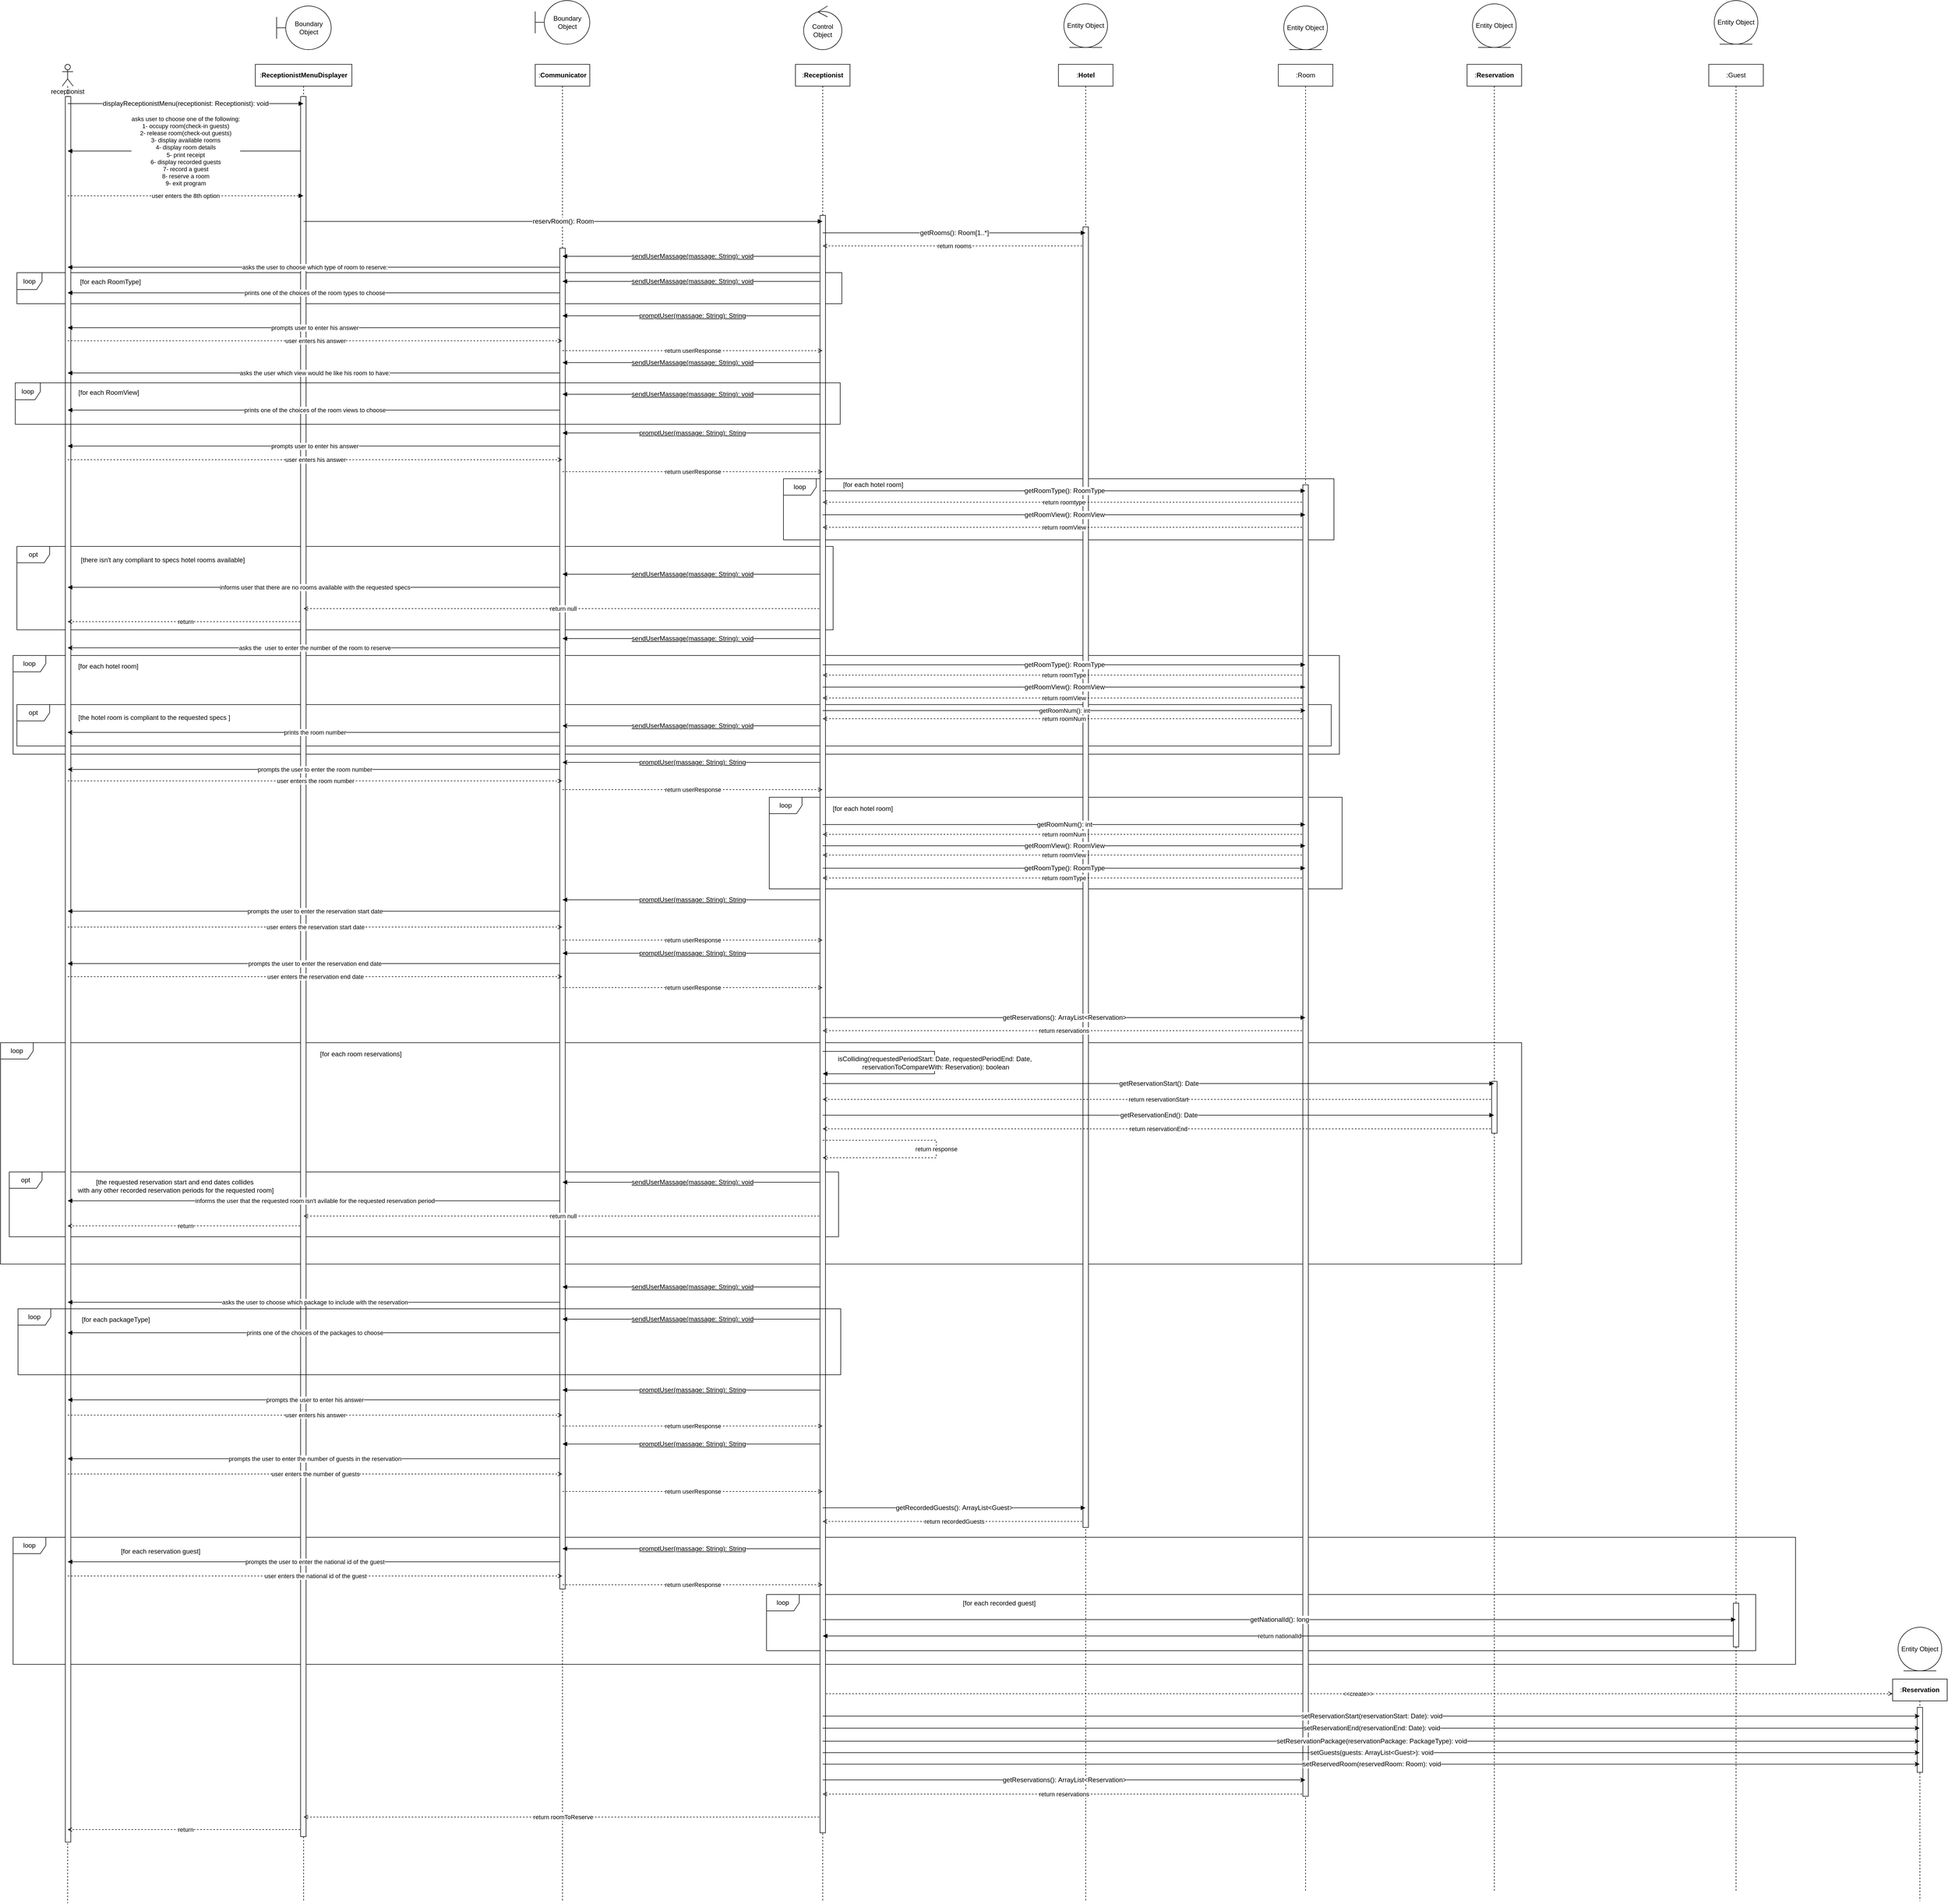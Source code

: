 <mxfile version="20.2.3" type="device"><diagram id="1sV_1Lv6CElWUD9-eDpM" name="Page-1"><mxGraphModel dx="1314" dy="582" grid="0" gridSize="10" guides="1" tooltips="1" connect="1" arrows="1" fold="1" page="0" pageScale="1" pageWidth="827" pageHeight="1169" math="0" shadow="0"><root><mxCell id="0"/><mxCell id="1" parent="0"/><mxCell id="K9l2EN2mcy66icwKBxPz-96" value="" style="group" parent="1" vertex="1" connectable="0"><mxGeometry x="1284" y="3101" width="1813" height="103" as="geometry"/></mxCell><mxCell id="K9l2EN2mcy66icwKBxPz-94" value="loop" style="shape=umlFrame;whiteSpace=wrap;html=1;" parent="K9l2EN2mcy66icwKBxPz-96" vertex="1"><mxGeometry width="1813" height="103" as="geometry"/></mxCell><mxCell id="K9l2EN2mcy66icwKBxPz-95" value="[for each recorded guest]" style="text;html=1;align=center;verticalAlign=middle;resizable=0;points=[];autosize=1;strokeColor=none;fillColor=none;" parent="K9l2EN2mcy66icwKBxPz-96" vertex="1"><mxGeometry x="350.513" y="2.575" width="151" height="26" as="geometry"/></mxCell><mxCell id="NsxJNmexit5AxajVfTYL-42" value="" style="group" parent="1" vertex="1" connectable="0"><mxGeometry x="1315" y="1055" width="1009" height="112" as="geometry"/></mxCell><mxCell id="NsxJNmexit5AxajVfTYL-40" value="loop" style="shape=umlFrame;whiteSpace=wrap;html=1;" parent="NsxJNmexit5AxajVfTYL-42" vertex="1"><mxGeometry width="1009" height="112" as="geometry"/></mxCell><mxCell id="NsxJNmexit5AxajVfTYL-41" value="[for each hotel room]" style="text;html=1;align=center;verticalAlign=middle;resizable=0;points=[];autosize=1;strokeColor=none;fillColor=none;" parent="NsxJNmexit5AxajVfTYL-42" vertex="1"><mxGeometry x="100.0" y="-1.672" width="128" height="26" as="geometry"/></mxCell><mxCell id="K9l2EN2mcy66icwKBxPz-35" value="" style="group" parent="1" vertex="1" connectable="0"><mxGeometry x="1289" y="1639" width="1050" height="168" as="geometry"/></mxCell><mxCell id="K9l2EN2mcy66icwKBxPz-33" value="loop" style="shape=umlFrame;whiteSpace=wrap;html=1;" parent="K9l2EN2mcy66icwKBxPz-35" vertex="1"><mxGeometry width="1050" height="168" as="geometry"/></mxCell><mxCell id="K9l2EN2mcy66icwKBxPz-34" value="[for each hotel room]" style="text;html=1;align=center;verticalAlign=middle;resizable=0;points=[];autosize=1;strokeColor=none;fillColor=none;" parent="K9l2EN2mcy66icwKBxPz-35" vertex="1"><mxGeometry x="107" y="8" width="128" height="26" as="geometry"/></mxCell><mxCell id="K9l2EN2mcy66icwKBxPz-93" value="" style="group" parent="1" vertex="1" connectable="0"><mxGeometry x="-97" y="2996" width="3267" height="233" as="geometry"/></mxCell><mxCell id="K9l2EN2mcy66icwKBxPz-90" value="loop" style="shape=umlFrame;whiteSpace=wrap;html=1;" parent="K9l2EN2mcy66icwKBxPz-93" vertex="1"><mxGeometry width="3267.0" height="233.0" as="geometry"/></mxCell><mxCell id="K9l2EN2mcy66icwKBxPz-91" value="[for each reservation guest]" style="text;html=1;align=center;verticalAlign=middle;resizable=0;points=[];autosize=1;strokeColor=none;fillColor=none;" parent="K9l2EN2mcy66icwKBxPz-93" vertex="1"><mxGeometry x="188.0" y="13.349" width="163" height="26" as="geometry"/></mxCell><mxCell id="K9l2EN2mcy66icwKBxPz-64" value="" style="group" parent="1" vertex="1" connectable="0"><mxGeometry x="-120" y="2089" width="2788" height="406" as="geometry"/></mxCell><mxCell id="K9l2EN2mcy66icwKBxPz-62" value="loop" style="shape=umlFrame;whiteSpace=wrap;html=1;" parent="K9l2EN2mcy66icwKBxPz-64" vertex="1"><mxGeometry width="2788" height="406" as="geometry"/></mxCell><mxCell id="K9l2EN2mcy66icwKBxPz-63" value="[for each room reservations]" style="text;html=1;align=center;verticalAlign=middle;resizable=0;points=[];autosize=1;strokeColor=none;fillColor=none;" parent="K9l2EN2mcy66icwKBxPz-64" vertex="1"><mxGeometry x="576.187" y="8.12" width="167" height="26" as="geometry"/></mxCell><mxCell id="K9l2EN2mcy66icwKBxPz-5" value="" style="group" parent="1" vertex="1" connectable="0"><mxGeometry x="-90" y="1179" width="1496" height="153" as="geometry"/></mxCell><mxCell id="NsxJNmexit5AxajVfTYL-46" value="opt" style="shape=umlFrame;whiteSpace=wrap;html=1;" parent="K9l2EN2mcy66icwKBxPz-5" vertex="1"><mxGeometry width="1496" height="153.0" as="geometry"/></mxCell><mxCell id="NsxJNmexit5AxajVfTYL-47" value="[there isn't any compliant to specs hotel rooms available]" style="text;html=1;align=center;verticalAlign=middle;resizable=0;points=[];autosize=1;strokeColor=none;fillColor=none;" parent="K9l2EN2mcy66icwKBxPz-5" vertex="1"><mxGeometry x="108.001" y="11.684" width="318" height="26" as="geometry"/></mxCell><mxCell id="K9l2EN2mcy66icwKBxPz-55" value="" style="group" parent="1" vertex="1" connectable="0"><mxGeometry x="-104" y="2326" width="1520" height="119" as="geometry"/></mxCell><mxCell id="K9l2EN2mcy66icwKBxPz-53" value="opt" style="shape=umlFrame;whiteSpace=wrap;html=1;" parent="K9l2EN2mcy66icwKBxPz-55" vertex="1"><mxGeometry width="1520" height="119.0" as="geometry"/></mxCell><mxCell id="K9l2EN2mcy66icwKBxPz-54" value="[the requested reservation start and end dates collides&lt;br&gt;&amp;nbsp;with any other recorded reservation periods for the requested room]" style="text;html=1;align=center;verticalAlign=middle;resizable=0;points=[];autosize=1;strokeColor=none;fillColor=none;" parent="K9l2EN2mcy66icwKBxPz-55" vertex="1"><mxGeometry x="112.771" y="5.77" width="380" height="41" as="geometry"/></mxCell><mxCell id="K9l2EN2mcy66icwKBxPz-2" value="loop" style="shape=umlFrame;whiteSpace=wrap;html=1;" parent="1" vertex="1"><mxGeometry x="-97" y="1379" width="2431" height="181" as="geometry"/></mxCell><mxCell id="K9l2EN2mcy66icwKBxPz-7" value="opt" style="shape=umlFrame;whiteSpace=wrap;html=1;" parent="1" vertex="1"><mxGeometry x="-90" y="1469" width="2409" height="76" as="geometry"/></mxCell><mxCell id="NsxJNmexit5AxajVfTYL-19" value="" style="group" parent="1" vertex="1" connectable="0"><mxGeometry x="-90" y="677" width="1512" height="57" as="geometry"/></mxCell><mxCell id="NsxJNmexit5AxajVfTYL-15" value="loop" style="shape=umlFrame;whiteSpace=wrap;html=1;width=46;height=31;" parent="NsxJNmexit5AxajVfTYL-19" vertex="1"><mxGeometry width="1512" height="57" as="geometry"/></mxCell><mxCell id="NsxJNmexit5AxajVfTYL-16" value="[for each RoomType]" style="text;html=1;align=center;verticalAlign=middle;resizable=0;points=[];autosize=1;strokeColor=none;fillColor=none;" parent="NsxJNmexit5AxajVfTYL-19" vertex="1"><mxGeometry x="106" y="3.677" width="129" height="26" as="geometry"/></mxCell><mxCell id="NsxJNmexit5AxajVfTYL-1" value="receptionist" style="shape=umlLifeline;participant=umlActor;perimeter=lifelinePerimeter;whiteSpace=wrap;html=1;container=1;collapsible=0;recursiveResize=0;verticalAlign=top;spacingTop=36;outlineConnect=0;" parent="1" vertex="1"><mxGeometry x="-7" y="295" width="20" height="3372" as="geometry"/></mxCell><mxCell id="dJ66xQfG3JRE2qfQ7u0N-11" value="" style="html=1;points=[];perimeter=orthogonalPerimeter;" parent="NsxJNmexit5AxajVfTYL-1" vertex="1"><mxGeometry x="5.77" y="59" width="10" height="3201" as="geometry"/></mxCell><mxCell id="NsxJNmexit5AxajVfTYL-8" value="asks user to&amp;nbsp;choose one of the following:&lt;br&gt;1- occupy room(check-in guests)&lt;br&gt;2- release room(check-out guests)&lt;br&gt;3- display available rooms&lt;br&gt;4- display room details&lt;br&gt;5- print receipt&lt;br&gt;6- display recorded guests&lt;br&gt;7- record a guest&lt;br&gt;8- reserve a room&lt;br&gt;9- exit program" style="edgeStyle=none;rounded=0;orthogonalLoop=1;jettySize=auto;html=1;endArrow=block;endFill=1;" parent="1" source="NsxJNmexit5AxajVfTYL-2" target="NsxJNmexit5AxajVfTYL-1" edge="1"><mxGeometry relative="1" as="geometry"><Array as="points"><mxPoint x="221" y="454"/></Array></mxGeometry></mxCell><mxCell id="K9l2EN2mcy66icwKBxPz-59" value="return" style="edgeStyle=none;rounded=0;orthogonalLoop=1;jettySize=auto;html=1;endArrow=open;endFill=0;dashed=1;" parent="1" source="NsxJNmexit5AxajVfTYL-2" target="NsxJNmexit5AxajVfTYL-1" edge="1"><mxGeometry relative="1" as="geometry"><Array as="points"><mxPoint x="239" y="1317"/></Array></mxGeometry></mxCell><mxCell id="K9l2EN2mcy66icwKBxPz-61" value="return" style="edgeStyle=none;rounded=0;orthogonalLoop=1;jettySize=auto;html=1;dashed=1;endArrow=open;endFill=0;" parent="1" source="NsxJNmexit5AxajVfTYL-2" target="NsxJNmexit5AxajVfTYL-1" edge="1"><mxGeometry relative="1" as="geometry"><Array as="points"><mxPoint x="223" y="2425"/></Array></mxGeometry></mxCell><mxCell id="dJ66xQfG3JRE2qfQ7u0N-9" value="return" style="edgeStyle=none;rounded=0;orthogonalLoop=1;jettySize=auto;html=1;dashed=1;endArrow=open;endFill=0;" parent="1" source="NsxJNmexit5AxajVfTYL-2" target="NsxJNmexit5AxajVfTYL-1" edge="1"><mxGeometry relative="1" as="geometry"><Array as="points"><mxPoint x="254" y="3532"/></Array></mxGeometry></mxCell><mxCell id="NsxJNmexit5AxajVfTYL-2" value=":&lt;span style=&quot;font-weight: 700;&quot;&gt;ReceptionistMenuDisplayer&lt;/span&gt;" style="shape=umlLifeline;perimeter=lifelinePerimeter;whiteSpace=wrap;html=1;container=1;collapsible=0;recursiveResize=0;outlineConnect=0;" parent="1" vertex="1"><mxGeometry x="347" y="295" width="177" height="3370" as="geometry"/></mxCell><mxCell id="dJ66xQfG3JRE2qfQ7u0N-12" value="" style="html=1;points=[];perimeter=orthogonalPerimeter;" parent="NsxJNmexit5AxajVfTYL-2" vertex="1"><mxGeometry x="83" y="59" width="10" height="3191" as="geometry"/></mxCell><mxCell id="NsxJNmexit5AxajVfTYL-14" value="asks the user to&amp;nbsp;choose which type of room to reserve:" style="edgeStyle=none;rounded=0;orthogonalLoop=1;jettySize=auto;html=1;endArrow=block;endFill=1;" parent="1" source="NsxJNmexit5AxajVfTYL-3" target="NsxJNmexit5AxajVfTYL-1" edge="1"><mxGeometry relative="1" as="geometry"><Array as="points"><mxPoint x="459" y="667"/></Array></mxGeometry></mxCell><mxCell id="NsxJNmexit5AxajVfTYL-18" value="prints one of the choices of the room types to choose" style="edgeStyle=none;rounded=0;orthogonalLoop=1;jettySize=auto;html=1;endArrow=block;endFill=1;" parent="1" source="NsxJNmexit5AxajVfTYL-3" target="NsxJNmexit5AxajVfTYL-1" edge="1"><mxGeometry relative="1" as="geometry"><Array as="points"><mxPoint x="470" y="714"/></Array></mxGeometry></mxCell><mxCell id="NsxJNmexit5AxajVfTYL-21" value="prompts user to enter his answer" style="edgeStyle=none;rounded=0;orthogonalLoop=1;jettySize=auto;html=1;endArrow=block;endFill=1;" parent="1" source="NsxJNmexit5AxajVfTYL-3" target="NsxJNmexit5AxajVfTYL-1" edge="1"><mxGeometry relative="1" as="geometry"><Array as="points"><mxPoint x="489" y="778"/></Array></mxGeometry></mxCell><mxCell id="NsxJNmexit5AxajVfTYL-25" value="asks the user which view would he like his room to have:" style="edgeStyle=none;rounded=0;orthogonalLoop=1;jettySize=auto;html=1;endArrow=block;endFill=1;" parent="1" source="NsxJNmexit5AxajVfTYL-3" target="NsxJNmexit5AxajVfTYL-1" edge="1"><mxGeometry relative="1" as="geometry"><Array as="points"><mxPoint x="475" y="861"/></Array></mxGeometry></mxCell><mxCell id="NsxJNmexit5AxajVfTYL-27" value="prints one of the choices of the room views to choose" style="edgeStyle=none;rounded=0;orthogonalLoop=1;jettySize=auto;html=1;endArrow=block;endFill=1;" parent="1" source="NsxJNmexit5AxajVfTYL-3" target="NsxJNmexit5AxajVfTYL-1" edge="1"><mxGeometry relative="1" as="geometry"><Array as="points"><mxPoint x="502" y="929"/></Array></mxGeometry></mxCell><mxCell id="NsxJNmexit5AxajVfTYL-32" value="prompts user to enter his answer" style="edgeStyle=none;rounded=0;orthogonalLoop=1;jettySize=auto;html=1;endArrow=block;endFill=1;" parent="1" source="NsxJNmexit5AxajVfTYL-3" target="NsxJNmexit5AxajVfTYL-1" edge="1"><mxGeometry relative="1" as="geometry"><Array as="points"><mxPoint x="453" y="995"/></Array></mxGeometry></mxCell><mxCell id="NsxJNmexit5AxajVfTYL-50" value="informs user that there are no rooms available with the requested specs" style="edgeStyle=none;rounded=0;orthogonalLoop=1;jettySize=auto;html=1;endArrow=block;endFill=1;" parent="1" source="NsxJNmexit5AxajVfTYL-3" target="NsxJNmexit5AxajVfTYL-1" edge="1"><mxGeometry relative="1" as="geometry"><Array as="points"><mxPoint x="561" y="1254"/></Array></mxGeometry></mxCell><mxCell id="K9l2EN2mcy66icwKBxPz-1" value="asks the&amp;nbsp; user to enter the number of the room to reserve" style="rounded=0;orthogonalLoop=1;jettySize=auto;html=1;" parent="1" source="NsxJNmexit5AxajVfTYL-3" target="NsxJNmexit5AxajVfTYL-1" edge="1"><mxGeometry relative="1" as="geometry"><Array as="points"><mxPoint x="493" y="1365"/></Array></mxGeometry></mxCell><mxCell id="K9l2EN2mcy66icwKBxPz-10" value="prints the room number" style="edgeStyle=none;rounded=0;orthogonalLoop=1;jettySize=auto;html=1;" parent="1" source="NsxJNmexit5AxajVfTYL-3" target="NsxJNmexit5AxajVfTYL-1" edge="1"><mxGeometry relative="1" as="geometry"><Array as="points"><mxPoint x="497" y="1520"/></Array></mxGeometry></mxCell><mxCell id="K9l2EN2mcy66icwKBxPz-12" value="prompts the user to enter the room number" style="edgeStyle=none;rounded=0;orthogonalLoop=1;jettySize=auto;html=1;" parent="1" source="NsxJNmexit5AxajVfTYL-3" target="NsxJNmexit5AxajVfTYL-1" edge="1"><mxGeometry relative="1" as="geometry"><Array as="points"><mxPoint x="521" y="1588"/></Array></mxGeometry></mxCell><mxCell id="K9l2EN2mcy66icwKBxPz-37" value="prompts the user to enter the reservation start date" style="edgeStyle=none;rounded=0;orthogonalLoop=1;jettySize=auto;html=1;endArrow=block;endFill=1;" parent="1" source="NsxJNmexit5AxajVfTYL-3" target="NsxJNmexit5AxajVfTYL-1" edge="1"><mxGeometry relative="1" as="geometry"><Array as="points"><mxPoint x="548" y="1848"/></Array></mxGeometry></mxCell><mxCell id="K9l2EN2mcy66icwKBxPz-41" value="prompts the user to enter the reservation end date" style="edgeStyle=none;rounded=0;orthogonalLoop=1;jettySize=auto;html=1;endArrow=block;endFill=1;" parent="1" source="NsxJNmexit5AxajVfTYL-3" target="NsxJNmexit5AxajVfTYL-1" edge="1"><mxGeometry relative="1" as="geometry"><Array as="points"><mxPoint x="535" y="1944"/></Array></mxGeometry></mxCell><mxCell id="K9l2EN2mcy66icwKBxPz-57" value="informs the user that the requested room isn't avilable for the requested reservation period" style="edgeStyle=none;rounded=0;orthogonalLoop=1;jettySize=auto;html=1;endArrow=block;endFill=1;" parent="1" source="NsxJNmexit5AxajVfTYL-3" target="NsxJNmexit5AxajVfTYL-1" edge="1"><mxGeometry relative="1" as="geometry"><Array as="points"><mxPoint x="446" y="2379"/></Array></mxGeometry></mxCell><mxCell id="K9l2EN2mcy66icwKBxPz-66" value="asks the user to choose which package to include with the reservation" style="edgeStyle=none;rounded=0;orthogonalLoop=1;jettySize=auto;html=1;endArrow=block;endFill=1;" parent="1" source="NsxJNmexit5AxajVfTYL-3" target="NsxJNmexit5AxajVfTYL-1" edge="1"><mxGeometry relative="1" as="geometry"><Array as="points"><mxPoint x="490" y="2565"/></Array></mxGeometry></mxCell><mxCell id="K9l2EN2mcy66icwKBxPz-68" value="prints one of the choices of the packages to choose" style="edgeStyle=none;rounded=0;orthogonalLoop=1;jettySize=auto;html=1;endArrow=block;endFill=1;" parent="1" source="NsxJNmexit5AxajVfTYL-3" target="NsxJNmexit5AxajVfTYL-1" edge="1"><mxGeometry relative="1" as="geometry"><Array as="points"><mxPoint x="519" y="2621"/></Array></mxGeometry></mxCell><mxCell id="K9l2EN2mcy66icwKBxPz-74" value="prompts the user to enter his answer" style="edgeStyle=none;rounded=0;orthogonalLoop=1;jettySize=auto;html=1;endArrow=block;endFill=1;" parent="1" source="NsxJNmexit5AxajVfTYL-3" target="NsxJNmexit5AxajVfTYL-1" edge="1"><mxGeometry relative="1" as="geometry"><Array as="points"><mxPoint x="509" y="2744"/></Array></mxGeometry></mxCell><mxCell id="K9l2EN2mcy66icwKBxPz-78" value="prompts the user to enter the number of guests in the reservation" style="edgeStyle=none;rounded=0;orthogonalLoop=1;jettySize=auto;html=1;endArrow=block;endFill=1;" parent="1" source="NsxJNmexit5AxajVfTYL-3" target="NsxJNmexit5AxajVfTYL-1" edge="1"><mxGeometry relative="1" as="geometry"><Array as="points"><mxPoint x="536" y="2852"/></Array></mxGeometry></mxCell><mxCell id="K9l2EN2mcy66icwKBxPz-84" value="prompts the user to enter the national id of the guest" style="edgeStyle=none;rounded=0;orthogonalLoop=1;jettySize=auto;html=1;endArrow=block;endFill=1;" parent="1" source="NsxJNmexit5AxajVfTYL-3" target="NsxJNmexit5AxajVfTYL-1" edge="1"><mxGeometry relative="1" as="geometry"><Array as="points"><mxPoint x="499" y="3041"/></Array></mxGeometry></mxCell><mxCell id="NsxJNmexit5AxajVfTYL-3" value=":&lt;span style=&quot;font-weight: 700;&quot;&gt;Communicator&lt;/span&gt;" style="shape=umlLifeline;perimeter=lifelinePerimeter;whiteSpace=wrap;html=1;container=1;collapsible=0;recursiveResize=0;outlineConnect=0;" parent="1" vertex="1"><mxGeometry x="860" y="295" width="100" height="3368" as="geometry"/></mxCell><mxCell id="dJ66xQfG3JRE2qfQ7u0N-13" value="" style="html=1;points=[];perimeter=orthogonalPerimeter;" parent="NsxJNmexit5AxajVfTYL-3" vertex="1"><mxGeometry x="45" y="337" width="10" height="2459" as="geometry"/></mxCell><mxCell id="NsxJNmexit5AxajVfTYL-13" value="&lt;span style=&quot;font-size: 12px; text-align: left; text-decoration-line: underline;&quot;&gt;sendUserMassage(massage: String): void&lt;/span&gt;" style="edgeStyle=none;rounded=0;orthogonalLoop=1;jettySize=auto;html=1;endArrow=block;endFill=1;" parent="1" source="NsxJNmexit5AxajVfTYL-4" target="NsxJNmexit5AxajVfTYL-3" edge="1"><mxGeometry relative="1" as="geometry"><Array as="points"><mxPoint x="1151" y="647"/></Array></mxGeometry></mxCell><mxCell id="NsxJNmexit5AxajVfTYL-17" value="&lt;span style=&quot;font-size: 12px; text-align: left; text-decoration-line: underline;&quot;&gt;sendUserMassage(massage: String): void&lt;/span&gt;" style="edgeStyle=none;rounded=0;orthogonalLoop=1;jettySize=auto;html=1;endArrow=block;endFill=1;" parent="1" source="NsxJNmexit5AxajVfTYL-4" target="NsxJNmexit5AxajVfTYL-3" edge="1"><mxGeometry relative="1" as="geometry"><Array as="points"><mxPoint x="1149" y="693"/></Array></mxGeometry></mxCell><mxCell id="NsxJNmexit5AxajVfTYL-20" value="&lt;span style=&quot;font-size: 12px; text-align: left; text-decoration-line: underline;&quot;&gt;promptUser(massage:&amp;nbsp;String):&amp;nbsp;String&lt;/span&gt;" style="edgeStyle=none;rounded=0;orthogonalLoop=1;jettySize=auto;html=1;endArrow=block;endFill=1;" parent="1" source="NsxJNmexit5AxajVfTYL-4" target="NsxJNmexit5AxajVfTYL-3" edge="1"><mxGeometry relative="1" as="geometry"><Array as="points"><mxPoint x="1146" y="756"/></Array></mxGeometry></mxCell><mxCell id="NsxJNmexit5AxajVfTYL-24" value="&lt;span style=&quot;font-size: 12px; text-align: left; text-decoration-line: underline;&quot;&gt;sendUserMassage(massage: String): void&lt;/span&gt;" style="edgeStyle=none;rounded=0;orthogonalLoop=1;jettySize=auto;html=1;endArrow=block;endFill=1;" parent="1" source="NsxJNmexit5AxajVfTYL-4" target="NsxJNmexit5AxajVfTYL-3" edge="1"><mxGeometry relative="1" as="geometry"><Array as="points"><mxPoint x="1146" y="842"/></Array></mxGeometry></mxCell><mxCell id="NsxJNmexit5AxajVfTYL-26" value="&lt;span style=&quot;font-size: 12px; text-align: left; text-decoration-line: underline;&quot;&gt;sendUserMassage(massage: String): void&lt;/span&gt;" style="edgeStyle=none;rounded=0;orthogonalLoop=1;jettySize=auto;html=1;endArrow=block;endFill=1;" parent="1" source="NsxJNmexit5AxajVfTYL-4" target="NsxJNmexit5AxajVfTYL-3" edge="1"><mxGeometry relative="1" as="geometry"><Array as="points"><mxPoint x="1132" y="900"/></Array></mxGeometry></mxCell><mxCell id="NsxJNmexit5AxajVfTYL-31" value="&lt;span style=&quot;font-size: 12px; text-align: left; text-decoration-line: underline;&quot;&gt;promptUser(massage:&amp;nbsp;String):&amp;nbsp;String&lt;/span&gt;" style="edgeStyle=none;rounded=0;orthogonalLoop=1;jettySize=auto;html=1;endArrow=block;endFill=1;" parent="1" source="NsxJNmexit5AxajVfTYL-4" target="NsxJNmexit5AxajVfTYL-3" edge="1"><mxGeometry relative="1" as="geometry"><Array as="points"><mxPoint x="1140" y="971"/></Array></mxGeometry></mxCell><mxCell id="NsxJNmexit5AxajVfTYL-49" value="&lt;span style=&quot;font-size: 12px; text-align: left; text-decoration-line: underline;&quot;&gt;sendUserMassage(massage: String): void&lt;/span&gt;" style="edgeStyle=none;rounded=0;orthogonalLoop=1;jettySize=auto;html=1;endArrow=block;endFill=1;" parent="1" source="NsxJNmexit5AxajVfTYL-4" target="NsxJNmexit5AxajVfTYL-3" edge="1"><mxGeometry relative="1" as="geometry"><Array as="points"><mxPoint x="1166" y="1230"/></Array></mxGeometry></mxCell><mxCell id="NsxJNmexit5AxajVfTYL-51" value="return null" style="edgeStyle=none;rounded=0;orthogonalLoop=1;jettySize=auto;html=1;endArrow=open;endFill=0;dashed=1;" parent="1" source="NsxJNmexit5AxajVfTYL-4" target="NsxJNmexit5AxajVfTYL-2" edge="1"><mxGeometry relative="1" as="geometry"><Array as="points"><mxPoint x="903" y="1293"/></Array></mxGeometry></mxCell><mxCell id="NsxJNmexit5AxajVfTYL-52" value="&lt;span style=&quot;font-size: 12px; text-align: left; text-decoration-line: underline;&quot;&gt;sendUserMassage(massage: String): void&lt;/span&gt;" style="edgeStyle=none;rounded=0;orthogonalLoop=1;jettySize=auto;html=1;endArrow=block;endFill=1;" parent="1" source="NsxJNmexit5AxajVfTYL-4" target="NsxJNmexit5AxajVfTYL-3" edge="1"><mxGeometry relative="1" as="geometry"><Array as="points"><mxPoint x="1143" y="1348"/></Array></mxGeometry></mxCell><mxCell id="K9l2EN2mcy66icwKBxPz-9" value="&lt;span style=&quot;font-size: 12px; text-align: left; text-decoration-line: underline;&quot;&gt;sendUserMassage(massage: String): void&lt;/span&gt;" style="edgeStyle=none;rounded=0;orthogonalLoop=1;jettySize=auto;html=1;" parent="1" source="NsxJNmexit5AxajVfTYL-4" target="NsxJNmexit5AxajVfTYL-3" edge="1"><mxGeometry relative="1" as="geometry"><Array as="points"><mxPoint x="1159" y="1508"/></Array></mxGeometry></mxCell><mxCell id="K9l2EN2mcy66icwKBxPz-11" value="&lt;span style=&quot;font-size: 12px; text-align: left; text-decoration-line: underline;&quot;&gt;promptUser(massage:&amp;nbsp;String):&amp;nbsp;String&lt;/span&gt;" style="edgeStyle=none;rounded=0;orthogonalLoop=1;jettySize=auto;html=1;" parent="1" source="NsxJNmexit5AxajVfTYL-4" target="NsxJNmexit5AxajVfTYL-3" edge="1"><mxGeometry relative="1" as="geometry"><Array as="points"><mxPoint x="1121" y="1575"/></Array></mxGeometry></mxCell><mxCell id="K9l2EN2mcy66icwKBxPz-36" value="&lt;span style=&quot;font-size: 12px; text-align: left; text-decoration-line: underline;&quot;&gt;promptUser(massage:&amp;nbsp;String):&amp;nbsp;String&lt;/span&gt;" style="edgeStyle=none;rounded=0;orthogonalLoop=1;jettySize=auto;html=1;endArrow=block;endFill=1;" parent="1" source="NsxJNmexit5AxajVfTYL-4" target="NsxJNmexit5AxajVfTYL-3" edge="1"><mxGeometry relative="1" as="geometry"><Array as="points"><mxPoint x="1155" y="1827"/></Array></mxGeometry></mxCell><mxCell id="K9l2EN2mcy66icwKBxPz-40" value="&lt;span style=&quot;font-size: 12px; text-align: left; text-decoration-line: underline;&quot;&gt;promptUser(massage:&amp;nbsp;String):&amp;nbsp;String&lt;/span&gt;" style="edgeStyle=none;rounded=0;orthogonalLoop=1;jettySize=auto;html=1;endArrow=block;endFill=1;" parent="1" source="NsxJNmexit5AxajVfTYL-4" target="NsxJNmexit5AxajVfTYL-3" edge="1"><mxGeometry relative="1" as="geometry"><Array as="points"><mxPoint x="1154" y="1925"/></Array></mxGeometry></mxCell><mxCell id="K9l2EN2mcy66icwKBxPz-56" value="&lt;span style=&quot;font-size: 12px; text-align: left; text-decoration-line: underline;&quot;&gt;sendUserMassage(massage: String): void&lt;/span&gt;" style="rounded=0;orthogonalLoop=1;jettySize=auto;html=1;endArrow=block;endFill=1;" parent="1" source="NsxJNmexit5AxajVfTYL-4" target="NsxJNmexit5AxajVfTYL-3" edge="1"><mxGeometry relative="1" as="geometry"><Array as="points"><mxPoint x="1160" y="2345"/></Array></mxGeometry></mxCell><mxCell id="K9l2EN2mcy66icwKBxPz-60" value="return null" style="rounded=0;orthogonalLoop=1;jettySize=auto;html=1;dashed=1;endArrow=open;endFill=0;" parent="1" source="NsxJNmexit5AxajVfTYL-4" target="NsxJNmexit5AxajVfTYL-2" edge="1"><mxGeometry relative="1" as="geometry"><Array as="points"><mxPoint x="881" y="2407"/></Array></mxGeometry></mxCell><mxCell id="K9l2EN2mcy66icwKBxPz-65" value="&lt;span style=&quot;font-size: 12px; text-align: left; text-decoration-line: underline;&quot;&gt;sendUserMassage(massage: String): void&lt;/span&gt;" style="edgeStyle=none;rounded=0;orthogonalLoop=1;jettySize=auto;html=1;endArrow=block;endFill=1;" parent="1" source="NsxJNmexit5AxajVfTYL-4" target="NsxJNmexit5AxajVfTYL-3" edge="1"><mxGeometry relative="1" as="geometry"><Array as="points"><mxPoint x="1174" y="2537"/></Array></mxGeometry></mxCell><mxCell id="K9l2EN2mcy66icwKBxPz-67" value="&lt;span style=&quot;font-size: 12px; text-align: left; text-decoration-line: underline;&quot;&gt;sendUserMassage(massage: String): void&lt;/span&gt;" style="rounded=0;orthogonalLoop=1;jettySize=auto;html=1;endArrow=block;endFill=1;" parent="1" source="NsxJNmexit5AxajVfTYL-4" target="NsxJNmexit5AxajVfTYL-3" edge="1"><mxGeometry relative="1" as="geometry"><Array as="points"><mxPoint x="1119" y="2596"/></Array></mxGeometry></mxCell><mxCell id="K9l2EN2mcy66icwKBxPz-73" value="&lt;span style=&quot;font-size: 12px; text-align: left; text-decoration-line: underline;&quot;&gt;promptUser(massage:&amp;nbsp;String):&amp;nbsp;String&lt;/span&gt;" style="edgeStyle=none;rounded=0;orthogonalLoop=1;jettySize=auto;html=1;endArrow=block;endFill=1;" parent="1" source="NsxJNmexit5AxajVfTYL-4" target="NsxJNmexit5AxajVfTYL-3" edge="1"><mxGeometry relative="1" as="geometry"><Array as="points"><mxPoint x="1123" y="2726"/></Array></mxGeometry></mxCell><mxCell id="K9l2EN2mcy66icwKBxPz-77" value="&lt;span style=&quot;font-size: 12px; text-align: left; text-decoration-line: underline;&quot;&gt;promptUser(massage:&amp;nbsp;String):&amp;nbsp;String&lt;/span&gt;" style="edgeStyle=none;rounded=0;orthogonalLoop=1;jettySize=auto;html=1;endArrow=block;endFill=1;" parent="1" source="NsxJNmexit5AxajVfTYL-4" target="NsxJNmexit5AxajVfTYL-3" edge="1"><mxGeometry relative="1" as="geometry"><Array as="points"><mxPoint x="1111" y="2825"/></Array></mxGeometry></mxCell><mxCell id="K9l2EN2mcy66icwKBxPz-83" value="&lt;span style=&quot;font-size: 12px; text-align: left; text-decoration-line: underline;&quot;&gt;promptUser(massage:&amp;nbsp;String):&amp;nbsp;String&lt;/span&gt;" style="edgeStyle=none;rounded=0;orthogonalLoop=1;jettySize=auto;html=1;endArrow=block;endFill=1;" parent="1" source="NsxJNmexit5AxajVfTYL-4" target="NsxJNmexit5AxajVfTYL-3" edge="1"><mxGeometry relative="1" as="geometry"><Array as="points"><mxPoint x="1167" y="3017"/></Array></mxGeometry></mxCell><mxCell id="K9l2EN2mcy66icwKBxPz-98" value="&amp;lt;&amp;lt;create&amp;gt;&amp;gt;" style="rounded=0;orthogonalLoop=1;jettySize=auto;html=1;endArrow=open;endFill=0;dashed=1;entryX=0;entryY=0.066;entryDx=0;entryDy=0;entryPerimeter=0;" parent="1" source="NsxJNmexit5AxajVfTYL-4" target="K9l2EN2mcy66icwKBxPz-97" edge="1"><mxGeometry relative="1" as="geometry"><mxPoint x="3316" y="3279" as="targetPoint"/></mxGeometry></mxCell><mxCell id="dJ66xQfG3JRE2qfQ7u0N-8" value="return roomToReserve" style="edgeStyle=none;rounded=0;orthogonalLoop=1;jettySize=auto;html=1;dashed=1;endArrow=open;endFill=0;" parent="1" source="NsxJNmexit5AxajVfTYL-4" target="NsxJNmexit5AxajVfTYL-2" edge="1"><mxGeometry relative="1" as="geometry"><Array as="points"><mxPoint x="937" y="3509"/></Array></mxGeometry></mxCell><mxCell id="NsxJNmexit5AxajVfTYL-4" value=":&lt;span style=&quot;font-weight: 700;&quot;&gt;Receptionist&lt;/span&gt;" style="shape=umlLifeline;perimeter=lifelinePerimeter;whiteSpace=wrap;html=1;container=1;collapsible=0;recursiveResize=0;outlineConnect=0;" parent="1" vertex="1"><mxGeometry x="1337" y="295" width="100" height="3369" as="geometry"/></mxCell><mxCell id="dJ66xQfG3JRE2qfQ7u0N-14" value="" style="html=1;points=[];perimeter=orthogonalPerimeter;" parent="NsxJNmexit5AxajVfTYL-4" vertex="1"><mxGeometry x="45" y="277" width="10" height="2966" as="geometry"/></mxCell><mxCell id="NsxJNmexit5AxajVfTYL-12" value="return rooms" style="edgeStyle=none;rounded=0;orthogonalLoop=1;jettySize=auto;html=1;endArrow=open;endFill=0;dashed=1;" parent="1" source="NsxJNmexit5AxajVfTYL-5" target="NsxJNmexit5AxajVfTYL-4" edge="1"><mxGeometry relative="1" as="geometry"><Array as="points"><mxPoint x="1617" y="628"/></Array></mxGeometry></mxCell><mxCell id="K9l2EN2mcy66icwKBxPz-82" value="return recordedGuests" style="edgeStyle=none;rounded=0;orthogonalLoop=1;jettySize=auto;html=1;endArrow=open;endFill=0;dashed=1;" parent="1" source="NsxJNmexit5AxajVfTYL-5" target="NsxJNmexit5AxajVfTYL-4" edge="1"><mxGeometry relative="1" as="geometry"><Array as="points"><mxPoint x="1653" y="2967"/></Array></mxGeometry></mxCell><mxCell id="NsxJNmexit5AxajVfTYL-5" value=":&lt;span style=&quot;font-weight: 700;&quot;&gt;Hotel&lt;/span&gt;" style="shape=umlLifeline;perimeter=lifelinePerimeter;whiteSpace=wrap;html=1;container=1;collapsible=0;recursiveResize=0;outlineConnect=0;" parent="1" vertex="1"><mxGeometry x="1819" y="295" width="100" height="3367" as="geometry"/></mxCell><mxCell id="dJ66xQfG3JRE2qfQ7u0N-15" value="" style="html=1;points=[];perimeter=orthogonalPerimeter;" parent="NsxJNmexit5AxajVfTYL-5" vertex="1"><mxGeometry x="45" y="298" width="10" height="2385" as="geometry"/></mxCell><mxCell id="NsxJNmexit5AxajVfTYL-28" value="" style="group" parent="1" vertex="1" connectable="0"><mxGeometry x="-93" y="879" width="1512" height="76" as="geometry"/></mxCell><mxCell id="NsxJNmexit5AxajVfTYL-29" value="loop" style="shape=umlFrame;whiteSpace=wrap;html=1;width=46;height=31;" parent="NsxJNmexit5AxajVfTYL-28" vertex="1"><mxGeometry width="1512" height="76" as="geometry"/></mxCell><mxCell id="NsxJNmexit5AxajVfTYL-30" value="[for each RoomView]" style="text;html=1;align=center;verticalAlign=middle;resizable=0;points=[];autosize=1;strokeColor=none;fillColor=none;" parent="NsxJNmexit5AxajVfTYL-28" vertex="1"><mxGeometry x="106" y="4.903" width="129" height="26" as="geometry"/></mxCell><mxCell id="NsxJNmexit5AxajVfTYL-38" value="return roomtype" style="edgeStyle=none;rounded=0;orthogonalLoop=1;jettySize=auto;html=1;endArrow=open;endFill=0;dashed=1;" parent="1" source="NsxJNmexit5AxajVfTYL-35" target="NsxJNmexit5AxajVfTYL-4" edge="1"><mxGeometry relative="1" as="geometry"><Array as="points"><mxPoint x="1814" y="1098"/></Array></mxGeometry></mxCell><mxCell id="NsxJNmexit5AxajVfTYL-39" value="return roomView" style="edgeStyle=none;rounded=0;orthogonalLoop=1;jettySize=auto;html=1;dashed=1;endArrow=open;endFill=0;" parent="1" source="NsxJNmexit5AxajVfTYL-35" target="NsxJNmexit5AxajVfTYL-4" edge="1"><mxGeometry relative="1" as="geometry"><Array as="points"><mxPoint x="1811" y="1144"/></Array></mxGeometry></mxCell><mxCell id="K9l2EN2mcy66icwKBxPz-24" value="return roomView" style="rounded=0;orthogonalLoop=1;jettySize=auto;html=1;endArrow=open;endFill=0;dashed=1;" parent="1" source="NsxJNmexit5AxajVfTYL-35" target="NsxJNmexit5AxajVfTYL-4" edge="1"><mxGeometry relative="1" as="geometry"><Array as="points"><mxPoint x="1839" y="1457"/></Array></mxGeometry></mxCell><mxCell id="K9l2EN2mcy66icwKBxPz-26" value="return roomType" style="rounded=0;orthogonalLoop=1;jettySize=auto;html=1;dashed=1;endArrow=open;endFill=0;" parent="1" source="NsxJNmexit5AxajVfTYL-35" target="NsxJNmexit5AxajVfTYL-4" edge="1"><mxGeometry relative="1" as="geometry"><Array as="points"><mxPoint x="1850" y="1415"/></Array></mxGeometry></mxCell><mxCell id="K9l2EN2mcy66icwKBxPz-28" value="return roomNum" style="edgeStyle=none;rounded=0;orthogonalLoop=1;jettySize=auto;html=1;endArrow=open;endFill=0;dashed=1;" parent="1" source="NsxJNmexit5AxajVfTYL-35" target="NsxJNmexit5AxajVfTYL-4" edge="1"><mxGeometry relative="1" as="geometry"><Array as="points"><mxPoint x="1813" y="1707"/></Array></mxGeometry></mxCell><mxCell id="K9l2EN2mcy66icwKBxPz-30" value="return roomView" style="edgeStyle=none;rounded=0;orthogonalLoop=1;jettySize=auto;html=1;endArrow=open;endFill=0;dashed=1;" parent="1" source="NsxJNmexit5AxajVfTYL-35" target="NsxJNmexit5AxajVfTYL-4" edge="1"><mxGeometry relative="1" as="geometry"><Array as="points"><mxPoint x="1812" y="1745"/></Array></mxGeometry></mxCell><mxCell id="K9l2EN2mcy66icwKBxPz-32" value="return roomType" style="edgeStyle=none;rounded=0;orthogonalLoop=1;jettySize=auto;html=1;endArrow=open;endFill=0;dashed=1;" parent="1" source="NsxJNmexit5AxajVfTYL-35" target="NsxJNmexit5AxajVfTYL-4" edge="1"><mxGeometry relative="1" as="geometry"><Array as="points"><mxPoint x="1824" y="1787"/></Array></mxGeometry></mxCell><mxCell id="K9l2EN2mcy66icwKBxPz-46" value="return reservations" style="edgeStyle=none;rounded=0;orthogonalLoop=1;jettySize=auto;html=1;endArrow=open;endFill=0;dashed=1;" parent="1" source="NsxJNmexit5AxajVfTYL-35" target="NsxJNmexit5AxajVfTYL-4" edge="1"><mxGeometry relative="1" as="geometry"><Array as="points"><mxPoint x="1845" y="2067"/></Array></mxGeometry></mxCell><mxCell id="dJ66xQfG3JRE2qfQ7u0N-7" value="return reservations" style="edgeStyle=none;rounded=0;orthogonalLoop=1;jettySize=auto;html=1;dashed=1;endArrow=open;endFill=0;" parent="1" source="NsxJNmexit5AxajVfTYL-35" target="NsxJNmexit5AxajVfTYL-4" edge="1"><mxGeometry relative="1" as="geometry"><Array as="points"><mxPoint x="1785" y="3467"/></Array></mxGeometry></mxCell><mxCell id="Q59-mcTL68tkmwaQBd_e-2" value="return roomNum" style="edgeStyle=none;rounded=0;orthogonalLoop=1;jettySize=auto;html=1;dashed=1;endArrow=open;endFill=0;" edge="1" parent="1" source="NsxJNmexit5AxajVfTYL-35" target="NsxJNmexit5AxajVfTYL-4"><mxGeometry relative="1" as="geometry"><Array as="points"><mxPoint x="1852" y="1495"/></Array></mxGeometry></mxCell><mxCell id="NsxJNmexit5AxajVfTYL-35" value=":Room" style="shape=umlLifeline;perimeter=lifelinePerimeter;whiteSpace=wrap;html=1;container=1;collapsible=0;recursiveResize=0;outlineConnect=0;" parent="1" vertex="1"><mxGeometry x="2222" y="295" width="100" height="3352" as="geometry"/></mxCell><mxCell id="dJ66xQfG3JRE2qfQ7u0N-16" value="" style="html=1;points=[];perimeter=orthogonalPerimeter;" parent="NsxJNmexit5AxajVfTYL-35" vertex="1"><mxGeometry x="45" y="771" width="10" height="2405" as="geometry"/></mxCell><mxCell id="NsxJNmexit5AxajVfTYL-37" value="&lt;span style=&quot;font-size: 12px; text-align: left;&quot;&gt;getRoomView():&amp;nbsp;RoomView&lt;/span&gt;" style="edgeStyle=none;rounded=0;orthogonalLoop=1;jettySize=auto;html=1;endArrow=block;endFill=1;" parent="1" source="NsxJNmexit5AxajVfTYL-4" target="NsxJNmexit5AxajVfTYL-35" edge="1"><mxGeometry relative="1" as="geometry"><mxPoint x="1395.833" y="1075.0" as="sourcePoint"/><mxPoint x="2281.5" y="1075.0" as="targetPoint"/><Array as="points"><mxPoint x="1834" y="1121"/></Array></mxGeometry></mxCell><mxCell id="K9l2EN2mcy66icwKBxPz-3" value="[for each hotel room]" style="text;html=1;align=center;verticalAlign=middle;resizable=0;points=[];autosize=1;strokeColor=none;fillColor=none;" parent="1" vertex="1"><mxGeometry x="13.003" y="1386" width="128" height="26" as="geometry"/></mxCell><mxCell id="K9l2EN2mcy66icwKBxPz-8" value="[the hotel room is compliant to the requested specs ]&amp;nbsp;" style="text;html=1;align=center;verticalAlign=middle;resizable=0;points=[];autosize=1;strokeColor=none;fillColor=none;" parent="1" vertex="1"><mxGeometry x="13" y="1480" width="299" height="26" as="geometry"/></mxCell><mxCell id="K9l2EN2mcy66icwKBxPz-49" value="return reservationStart" style="edgeStyle=none;rounded=0;orthogonalLoop=1;jettySize=auto;html=1;endArrow=open;endFill=0;dashed=1;" parent="1" source="K9l2EN2mcy66icwKBxPz-44" target="NsxJNmexit5AxajVfTYL-4" edge="1"><mxGeometry relative="1" as="geometry"><Array as="points"><mxPoint x="1978" y="2193"/></Array></mxGeometry></mxCell><mxCell id="K9l2EN2mcy66icwKBxPz-51" value="return reservationEnd" style="edgeStyle=none;rounded=0;orthogonalLoop=1;jettySize=auto;html=1;endArrow=open;endFill=0;dashed=1;" parent="1" source="K9l2EN2mcy66icwKBxPz-44" target="NsxJNmexit5AxajVfTYL-4" edge="1"><mxGeometry relative="1" as="geometry"><Array as="points"><mxPoint x="1986" y="2247"/></Array></mxGeometry></mxCell><mxCell id="K9l2EN2mcy66icwKBxPz-44" value=":&lt;span style=&quot;font-weight: 700;&quot;&gt;Reservation&lt;/span&gt;" style="shape=umlLifeline;perimeter=lifelinePerimeter;whiteSpace=wrap;html=1;container=1;collapsible=0;recursiveResize=0;outlineConnect=0;" parent="1" vertex="1"><mxGeometry x="2568" y="295" width="100" height="3351" as="geometry"/></mxCell><mxCell id="dJ66xQfG3JRE2qfQ7u0N-17" value="" style="html=1;points=[];perimeter=orthogonalPerimeter;" parent="K9l2EN2mcy66icwKBxPz-44" vertex="1"><mxGeometry x="45" y="1865" width="10" height="95" as="geometry"/></mxCell><mxCell id="K9l2EN2mcy66icwKBxPz-69" value="loop" style="shape=umlFrame;whiteSpace=wrap;html=1;" parent="1" vertex="1"><mxGeometry x="-88" y="2577" width="1508" height="121" as="geometry"/></mxCell><mxCell id="K9l2EN2mcy66icwKBxPz-70" value="[for each packageType]" style="text;html=1;align=center;verticalAlign=middle;resizable=0;points=[];autosize=1;strokeColor=none;fillColor=none;" parent="1" vertex="1"><mxGeometry x="19.003" y="2584" width="143" height="26" as="geometry"/></mxCell><mxCell id="K9l2EN2mcy66icwKBxPz-89" value="return nationalId" style="rounded=0;orthogonalLoop=1;jettySize=auto;html=1;endArrow=block;endFill=1;" parent="1" source="K9l2EN2mcy66icwKBxPz-87" target="NsxJNmexit5AxajVfTYL-4" edge="1"><mxGeometry relative="1" as="geometry"><Array as="points"><mxPoint x="2217" y="3177"/></Array></mxGeometry></mxCell><mxCell id="K9l2EN2mcy66icwKBxPz-87" value=":Guest" style="shape=umlLifeline;perimeter=lifelinePerimeter;whiteSpace=wrap;html=1;container=1;collapsible=0;recursiveResize=0;outlineConnect=0;" parent="1" vertex="1"><mxGeometry x="3011" y="295" width="100" height="3350" as="geometry"/></mxCell><mxCell id="dJ66xQfG3JRE2qfQ7u0N-18" value="" style="html=1;points=[];perimeter=orthogonalPerimeter;" parent="K9l2EN2mcy66icwKBxPz-87" vertex="1"><mxGeometry x="45" y="2822" width="10" height="80" as="geometry"/></mxCell><mxCell id="K9l2EN2mcy66icwKBxPz-97" value=":&lt;span style=&quot;font-weight: 700;&quot;&gt;Reservation&lt;/span&gt;" style="shape=umlLifeline;perimeter=lifelinePerimeter;whiteSpace=wrap;html=1;container=1;collapsible=0;recursiveResize=0;outlineConnect=0;" parent="1" vertex="1"><mxGeometry x="3348" y="3256" width="100" height="407" as="geometry"/></mxCell><mxCell id="dJ66xQfG3JRE2qfQ7u0N-19" value="" style="html=1;points=[];perimeter=orthogonalPerimeter;" parent="K9l2EN2mcy66icwKBxPz-97" vertex="1"><mxGeometry x="45" y="52" width="10" height="119" as="geometry"/></mxCell><mxCell id="NsxJNmexit5AxajVfTYL-6" value="&lt;span style=&quot;font-size: 12px; text-align: left;&quot;&gt;displayReceptionistMenu(receptionist:&amp;nbsp;Receptionist):&amp;nbsp;void&lt;/span&gt;" style="rounded=0;orthogonalLoop=1;jettySize=auto;html=1;endArrow=block;endFill=1;" parent="1" source="NsxJNmexit5AxajVfTYL-1" target="NsxJNmexit5AxajVfTYL-2" edge="1"><mxGeometry relative="1" as="geometry"><Array as="points"><mxPoint x="218" y="367"/></Array></mxGeometry></mxCell><mxCell id="NsxJNmexit5AxajVfTYL-9" value="user enters the 8th option" style="edgeStyle=none;rounded=0;orthogonalLoop=1;jettySize=auto;html=1;endArrow=block;endFill=1;dashed=1;" parent="1" source="NsxJNmexit5AxajVfTYL-1" target="NsxJNmexit5AxajVfTYL-2" edge="1"><mxGeometry relative="1" as="geometry"><Array as="points"><mxPoint x="218" y="536"/></Array></mxGeometry></mxCell><mxCell id="NsxJNmexit5AxajVfTYL-22" value="user enters his answer" style="edgeStyle=none;rounded=0;orthogonalLoop=1;jettySize=auto;html=1;endArrow=open;endFill=0;dashed=1;" parent="1" source="NsxJNmexit5AxajVfTYL-1" target="NsxJNmexit5AxajVfTYL-3" edge="1"><mxGeometry relative="1" as="geometry"><Array as="points"><mxPoint x="463" y="802"/></Array></mxGeometry></mxCell><mxCell id="NsxJNmexit5AxajVfTYL-33" value="user enters his answer" style="edgeStyle=none;rounded=0;orthogonalLoop=1;jettySize=auto;html=1;endArrow=open;endFill=0;dashed=1;" parent="1" source="NsxJNmexit5AxajVfTYL-1" target="NsxJNmexit5AxajVfTYL-3" edge="1"><mxGeometry relative="1" as="geometry"><Array as="points"><mxPoint x="458" y="1020"/></Array></mxGeometry></mxCell><mxCell id="K9l2EN2mcy66icwKBxPz-13" value="user enters the room number" style="edgeStyle=none;rounded=0;orthogonalLoop=1;jettySize=auto;html=1;dashed=1;endArrow=open;endFill=0;" parent="1" source="NsxJNmexit5AxajVfTYL-1" target="NsxJNmexit5AxajVfTYL-3" edge="1"><mxGeometry relative="1" as="geometry"><Array as="points"><mxPoint x="545" y="1609"/></Array></mxGeometry></mxCell><mxCell id="K9l2EN2mcy66icwKBxPz-38" value="user enters the reservation start date" style="edgeStyle=none;rounded=0;orthogonalLoop=1;jettySize=auto;html=1;endArrow=open;endFill=0;dashed=1;" parent="1" source="NsxJNmexit5AxajVfTYL-1" target="NsxJNmexit5AxajVfTYL-3" edge="1"><mxGeometry relative="1" as="geometry"><Array as="points"><mxPoint x="487" y="1877"/></Array></mxGeometry></mxCell><mxCell id="K9l2EN2mcy66icwKBxPz-42" value="user enters the reservation end date" style="edgeStyle=none;rounded=0;orthogonalLoop=1;jettySize=auto;html=1;endArrow=open;endFill=0;dashed=1;" parent="1" source="NsxJNmexit5AxajVfTYL-1" target="NsxJNmexit5AxajVfTYL-3" edge="1"><mxGeometry relative="1" as="geometry"><Array as="points"><mxPoint x="486" y="1968"/></Array></mxGeometry></mxCell><mxCell id="K9l2EN2mcy66icwKBxPz-75" value="user enters his answer" style="edgeStyle=none;rounded=0;orthogonalLoop=1;jettySize=auto;html=1;endArrow=open;endFill=0;dashed=1;" parent="1" source="NsxJNmexit5AxajVfTYL-1" target="NsxJNmexit5AxajVfTYL-3" edge="1"><mxGeometry relative="1" as="geometry"><Array as="points"><mxPoint x="448" y="2772"/></Array></mxGeometry></mxCell><mxCell id="K9l2EN2mcy66icwKBxPz-79" value="user enters the number of guests" style="edgeStyle=none;rounded=0;orthogonalLoop=1;jettySize=auto;html=1;endArrow=open;endFill=0;dashed=1;" parent="1" source="NsxJNmexit5AxajVfTYL-1" target="NsxJNmexit5AxajVfTYL-3" edge="1"><mxGeometry relative="1" as="geometry"><Array as="points"><mxPoint x="470" y="2880"/></Array></mxGeometry></mxCell><mxCell id="K9l2EN2mcy66icwKBxPz-85" value="user enters the national id of the guest" style="edgeStyle=none;rounded=0;orthogonalLoop=1;jettySize=auto;html=1;endArrow=open;endFill=0;dashed=1;" parent="1" source="NsxJNmexit5AxajVfTYL-1" target="NsxJNmexit5AxajVfTYL-3" edge="1"><mxGeometry relative="1" as="geometry"><Array as="points"><mxPoint x="508" y="3067"/></Array></mxGeometry></mxCell><mxCell id="NsxJNmexit5AxajVfTYL-10" value="&lt;span style=&quot;font-size: 12px; text-align: left;&quot;&gt;reservRoom():&amp;nbsp;Room&lt;/span&gt;" style="edgeStyle=none;rounded=0;orthogonalLoop=1;jettySize=auto;html=1;endArrow=block;endFill=1;" parent="1" source="NsxJNmexit5AxajVfTYL-2" target="NsxJNmexit5AxajVfTYL-4" edge="1"><mxGeometry relative="1" as="geometry"><Array as="points"><mxPoint x="914" y="583"/></Array></mxGeometry></mxCell><mxCell id="K9l2EN2mcy66icwKBxPz-86" value="return userResponse" style="edgeStyle=none;rounded=0;orthogonalLoop=1;jettySize=auto;html=1;endArrow=open;endFill=0;dashed=1;" parent="1" source="NsxJNmexit5AxajVfTYL-3" target="NsxJNmexit5AxajVfTYL-4" edge="1"><mxGeometry relative="1" as="geometry"><Array as="points"><mxPoint x="1113" y="3083"/></Array></mxGeometry></mxCell><mxCell id="K9l2EN2mcy66icwKBxPz-80" value="return userResponse" style="edgeStyle=none;rounded=0;orthogonalLoop=1;jettySize=auto;html=1;dashed=1;endArrow=open;endFill=0;" parent="1" source="NsxJNmexit5AxajVfTYL-3" target="NsxJNmexit5AxajVfTYL-4" edge="1"><mxGeometry relative="1" as="geometry"><Array as="points"><mxPoint x="1140" y="2912"/></Array></mxGeometry></mxCell><mxCell id="K9l2EN2mcy66icwKBxPz-76" value="return userResponse" style="edgeStyle=none;rounded=0;orthogonalLoop=1;jettySize=auto;html=1;dashed=1;endArrow=open;endFill=0;" parent="1" source="NsxJNmexit5AxajVfTYL-3" target="NsxJNmexit5AxajVfTYL-4" edge="1"><mxGeometry relative="1" as="geometry"><Array as="points"><mxPoint x="1110" y="2792"/></Array></mxGeometry></mxCell><mxCell id="K9l2EN2mcy66icwKBxPz-52" value="return response" style="edgeStyle=orthogonalEdgeStyle;rounded=0;orthogonalLoop=1;jettySize=auto;html=1;dashed=1;endArrow=open;endFill=0;" parent="1" source="NsxJNmexit5AxajVfTYL-4" target="NsxJNmexit5AxajVfTYL-4" edge="1"><mxGeometry relative="1" as="geometry"><mxPoint x="1673.368" y="3700" as="targetPoint"/><Array as="points"><mxPoint x="1595" y="2268"/><mxPoint x="1595" y="2300"/></Array></mxGeometry></mxCell><mxCell id="K9l2EN2mcy66icwKBxPz-47" value="&lt;span style=&quot;font-size: 12px; text-align: left;&quot;&gt;isColliding(requestedPeriodStart:&amp;nbsp;Date,&amp;nbsp;requestedPeriodEnd:&amp;nbsp;Date,&lt;br&gt;&amp;nbsp;reservationToCompareWith:&amp;nbsp;Reservation):&amp;nbsp;boolean&lt;/span&gt;" style="rounded=0;orthogonalLoop=1;jettySize=auto;html=1;endArrow=block;endFill=1;edgeStyle=orthogonalEdgeStyle;" parent="1" source="NsxJNmexit5AxajVfTYL-4" target="NsxJNmexit5AxajVfTYL-4" edge="1"><mxGeometry relative="1" as="geometry"><mxPoint x="1526" y="2225" as="targetPoint"/><Array as="points"><mxPoint x="1592" y="2105"/><mxPoint x="1592" y="2146"/></Array></mxGeometry></mxCell><mxCell id="K9l2EN2mcy66icwKBxPz-43" value="return userResponse" style="edgeStyle=none;rounded=0;orthogonalLoop=1;jettySize=auto;html=1;dashed=1;endArrow=open;endFill=0;" parent="1" source="NsxJNmexit5AxajVfTYL-3" target="NsxJNmexit5AxajVfTYL-4" edge="1"><mxGeometry relative="1" as="geometry"><Array as="points"><mxPoint x="1149" y="1988"/></Array></mxGeometry></mxCell><mxCell id="K9l2EN2mcy66icwKBxPz-39" value="return userResponse" style="edgeStyle=none;rounded=0;orthogonalLoop=1;jettySize=auto;html=1;dashed=1;endArrow=open;endFill=0;" parent="1" source="NsxJNmexit5AxajVfTYL-3" target="NsxJNmexit5AxajVfTYL-4" edge="1"><mxGeometry relative="1" as="geometry"><Array as="points"><mxPoint x="1163" y="1901"/></Array></mxGeometry></mxCell><mxCell id="K9l2EN2mcy66icwKBxPz-14" value="return userResponse" style="edgeStyle=none;rounded=0;orthogonalLoop=1;jettySize=auto;html=1;dashed=1;endArrow=open;endFill=0;" parent="1" source="NsxJNmexit5AxajVfTYL-3" target="NsxJNmexit5AxajVfTYL-4" edge="1"><mxGeometry relative="1" as="geometry"><Array as="points"><mxPoint x="1094" y="1625"/></Array></mxGeometry></mxCell><mxCell id="NsxJNmexit5AxajVfTYL-34" value="return userResponse" style="edgeStyle=none;rounded=0;orthogonalLoop=1;jettySize=auto;html=1;dashed=1;endArrow=open;endFill=0;" parent="1" source="NsxJNmexit5AxajVfTYL-3" target="NsxJNmexit5AxajVfTYL-4" edge="1"><mxGeometry relative="1" as="geometry"><Array as="points"><mxPoint x="1135" y="1042"/></Array></mxGeometry></mxCell><mxCell id="NsxJNmexit5AxajVfTYL-23" value="return userResponse" style="edgeStyle=none;rounded=0;orthogonalLoop=1;jettySize=auto;html=1;dashed=1;endArrow=open;endFill=0;" parent="1" source="NsxJNmexit5AxajVfTYL-3" target="NsxJNmexit5AxajVfTYL-4" edge="1"><mxGeometry relative="1" as="geometry"><Array as="points"><mxPoint x="1112" y="820"/></Array></mxGeometry></mxCell><mxCell id="K9l2EN2mcy66icwKBxPz-81" value="&lt;span style=&quot;font-size: 12px; text-align: left;&quot;&gt;getRecordedGuests():&amp;nbsp;ArrayList&amp;lt;Guest&amp;gt;&lt;/span&gt;" style="edgeStyle=none;rounded=0;orthogonalLoop=1;jettySize=auto;html=1;endArrow=block;endFill=1;" parent="1" source="NsxJNmexit5AxajVfTYL-4" target="NsxJNmexit5AxajVfTYL-5" edge="1"><mxGeometry relative="1" as="geometry"><Array as="points"><mxPoint x="1591" y="2942"/></Array></mxGeometry></mxCell><mxCell id="K9l2EN2mcy66icwKBxPz-45" value="&lt;span style=&quot;font-size: 12px; text-align: left;&quot;&gt;getReservations():&amp;nbsp;ArrayList&amp;lt;Reservation&amp;gt;&lt;/span&gt;" style="edgeStyle=none;rounded=0;orthogonalLoop=1;jettySize=auto;html=1;endArrow=block;endFill=1;" parent="1" source="NsxJNmexit5AxajVfTYL-4" target="NsxJNmexit5AxajVfTYL-35" edge="1"><mxGeometry relative="1" as="geometry"><Array as="points"><mxPoint x="1823" y="2043"/></Array></mxGeometry></mxCell><mxCell id="K9l2EN2mcy66icwKBxPz-31" value="&lt;span style=&quot;font-size: 12px; text-align: left;&quot;&gt;getRoomType():&amp;nbsp;RoomType&lt;/span&gt;" style="edgeStyle=none;rounded=0;orthogonalLoop=1;jettySize=auto;html=1;endArrow=block;endFill=1;" parent="1" source="NsxJNmexit5AxajVfTYL-4" target="NsxJNmexit5AxajVfTYL-35" edge="1"><mxGeometry relative="1" as="geometry"><Array as="points"><mxPoint x="1816" y="1769"/></Array></mxGeometry></mxCell><mxCell id="K9l2EN2mcy66icwKBxPz-29" value="&lt;span style=&quot;font-size: 12px; text-align: left;&quot;&gt;getRoomView():&amp;nbsp;RoomView&lt;/span&gt;" style="edgeStyle=none;rounded=0;orthogonalLoop=1;jettySize=auto;html=1;endArrow=block;endFill=1;" parent="1" source="NsxJNmexit5AxajVfTYL-4" target="NsxJNmexit5AxajVfTYL-35" edge="1"><mxGeometry relative="1" as="geometry"><Array as="points"><mxPoint x="1835" y="1728"/></Array></mxGeometry></mxCell><mxCell id="K9l2EN2mcy66icwKBxPz-27" value="&lt;span style=&quot;font-size: 12px; text-align: left;&quot;&gt;getRoomNum(): int&lt;/span&gt;" style="edgeStyle=none;rounded=0;orthogonalLoop=1;jettySize=auto;html=1;endArrow=block;endFill=1;" parent="1" source="NsxJNmexit5AxajVfTYL-4" target="NsxJNmexit5AxajVfTYL-35" edge="1"><mxGeometry relative="1" as="geometry"><Array as="points"><mxPoint x="1770" y="1689"/></Array></mxGeometry></mxCell><mxCell id="K9l2EN2mcy66icwKBxPz-23" value="&lt;span style=&quot;font-size: 12px; text-align: left;&quot;&gt;getRoomView():&amp;nbsp;RoomView&lt;/span&gt;" style="rounded=0;orthogonalLoop=1;jettySize=auto;html=1;endArrow=blockThin;endFill=1;" parent="1" source="NsxJNmexit5AxajVfTYL-4" target="NsxJNmexit5AxajVfTYL-35" edge="1"><mxGeometry relative="1" as="geometry"><Array as="points"><mxPoint x="1849" y="1437"/></Array></mxGeometry></mxCell><mxCell id="K9l2EN2mcy66icwKBxPz-25" value="&lt;span style=&quot;font-size: 12px; text-align: left;&quot;&gt;getRoomType():&amp;nbsp;RoomType&lt;/span&gt;" style="rounded=0;orthogonalLoop=1;jettySize=auto;html=1;endArrow=block;endFill=1;" parent="1" source="NsxJNmexit5AxajVfTYL-4" target="NsxJNmexit5AxajVfTYL-35" edge="1"><mxGeometry relative="1" as="geometry"><Array as="points"><mxPoint x="1808" y="1396"/></Array></mxGeometry></mxCell><mxCell id="NsxJNmexit5AxajVfTYL-36" value="&lt;span style=&quot;font-size: 12px; text-align: left;&quot;&gt;getRoomType():&amp;nbsp;RoomType&lt;/span&gt;" style="edgeStyle=none;rounded=0;orthogonalLoop=1;jettySize=auto;html=1;endArrow=block;endFill=1;" parent="1" source="NsxJNmexit5AxajVfTYL-4" target="NsxJNmexit5AxajVfTYL-35" edge="1"><mxGeometry relative="1" as="geometry"><Array as="points"><mxPoint x="1828" y="1077"/></Array></mxGeometry></mxCell><mxCell id="NsxJNmexit5AxajVfTYL-11" value="&lt;span style=&quot;font-size: 12px; text-align: left;&quot;&gt;getRooms():&amp;nbsp;Room[1..*]&lt;/span&gt;" style="edgeStyle=none;rounded=0;orthogonalLoop=1;jettySize=auto;html=1;endArrow=block;endFill=1;" parent="1" source="NsxJNmexit5AxajVfTYL-4" target="NsxJNmexit5AxajVfTYL-5" edge="1"><mxGeometry relative="1" as="geometry"><Array as="points"><mxPoint x="1624" y="604"/></Array></mxGeometry></mxCell><mxCell id="dJ66xQfG3JRE2qfQ7u0N-6" value="&lt;span style=&quot;font-size: 12px; text-align: left;&quot;&gt;getReservations():&amp;nbsp;ArrayList&amp;lt;Reservation&amp;gt;&lt;/span&gt;" style="edgeStyle=none;rounded=0;orthogonalLoop=1;jettySize=auto;html=1;" parent="1" source="NsxJNmexit5AxajVfTYL-4" target="NsxJNmexit5AxajVfTYL-35" edge="1"><mxGeometry relative="1" as="geometry"><Array as="points"><mxPoint x="1857" y="3441"/></Array></mxGeometry></mxCell><mxCell id="dJ66xQfG3JRE2qfQ7u0N-3" value="&lt;span style=&quot;font-size: 12px; text-align: left;&quot;&gt;setReservationPackage(reservationPackage:&amp;nbsp;PackageType): void&lt;/span&gt;" style="edgeStyle=none;rounded=0;orthogonalLoop=1;jettySize=auto;html=1;" parent="1" source="NsxJNmexit5AxajVfTYL-4" target="K9l2EN2mcy66icwKBxPz-97" edge="1"><mxGeometry relative="1" as="geometry"><Array as="points"><mxPoint x="2507" y="3370"/></Array></mxGeometry></mxCell><mxCell id="dJ66xQfG3JRE2qfQ7u0N-2" value="&lt;span style=&quot;font-size: 12px; text-align: left;&quot;&gt;setReservationEnd(reservationEnd:&amp;nbsp;Date): void&lt;/span&gt;" style="edgeStyle=none;rounded=0;orthogonalLoop=1;jettySize=auto;html=1;" parent="1" source="NsxJNmexit5AxajVfTYL-4" target="K9l2EN2mcy66icwKBxPz-97" edge="1"><mxGeometry relative="1" as="geometry"><Array as="points"><mxPoint x="2696" y="3346"/></Array></mxGeometry></mxCell><mxCell id="dJ66xQfG3JRE2qfQ7u0N-1" value="&lt;span style=&quot;font-size: 12px; text-align: left;&quot;&gt;setReservationStart(reservationStart: Date): void&lt;/span&gt;" style="edgeStyle=none;rounded=0;orthogonalLoop=1;jettySize=auto;html=1;" parent="1" source="NsxJNmexit5AxajVfTYL-4" target="K9l2EN2mcy66icwKBxPz-97" edge="1"><mxGeometry relative="1" as="geometry"><Array as="points"><mxPoint x="2360" y="3324"/></Array></mxGeometry></mxCell><mxCell id="K9l2EN2mcy66icwKBxPz-88" value="&lt;span style=&quot;font-size: 12px; text-align: left;&quot;&gt;getNationalId(): long&lt;/span&gt;" style="edgeStyle=none;rounded=0;orthogonalLoop=1;jettySize=auto;html=1;endArrow=block;endFill=1;" parent="1" source="NsxJNmexit5AxajVfTYL-4" target="K9l2EN2mcy66icwKBxPz-87" edge="1"><mxGeometry relative="1" as="geometry"><Array as="points"><mxPoint x="2206" y="3147"/></Array></mxGeometry></mxCell><mxCell id="K9l2EN2mcy66icwKBxPz-50" value="&lt;span style=&quot;font-size: 12px; text-align: left;&quot;&gt;getReservationEnd(): Date&lt;/span&gt;" style="edgeStyle=none;rounded=0;orthogonalLoop=1;jettySize=auto;html=1;endArrow=block;endFill=1;" parent="1" source="NsxJNmexit5AxajVfTYL-4" target="K9l2EN2mcy66icwKBxPz-44" edge="1"><mxGeometry relative="1" as="geometry"><Array as="points"><mxPoint x="1991" y="2222"/></Array></mxGeometry></mxCell><mxCell id="K9l2EN2mcy66icwKBxPz-48" value="&lt;span style=&quot;font-size: 12px; text-align: left;&quot;&gt;getReservationStart():&amp;nbsp;Date&lt;/span&gt;" style="rounded=0;orthogonalLoop=1;jettySize=auto;html=1;endArrow=block;endFill=1;" parent="1" source="NsxJNmexit5AxajVfTYL-4" target="K9l2EN2mcy66icwKBxPz-44" edge="1"><mxGeometry relative="1" as="geometry"><Array as="points"><mxPoint x="1968" y="2164"/></Array></mxGeometry></mxCell><mxCell id="dJ66xQfG3JRE2qfQ7u0N-4" value="&lt;span style=&quot;font-size: 12px; text-align: left;&quot;&gt;setGuests(guests:&amp;nbsp;ArrayList&amp;lt;Guest&amp;gt;): void&lt;/span&gt;" style="edgeStyle=none;rounded=0;orthogonalLoop=1;jettySize=auto;html=1;" parent="1" source="NsxJNmexit5AxajVfTYL-4" target="K9l2EN2mcy66icwKBxPz-97" edge="1"><mxGeometry relative="1" as="geometry"><Array as="points"><mxPoint x="2642" y="3391"/></Array></mxGeometry></mxCell><mxCell id="dJ66xQfG3JRE2qfQ7u0N-5" value="&lt;span style=&quot;font-size: 12px; text-align: left;&quot;&gt;setReservedRoom(reservedRoom: Room): void&lt;/span&gt;" style="edgeStyle=none;rounded=0;orthogonalLoop=1;jettySize=auto;html=1;" parent="1" source="NsxJNmexit5AxajVfTYL-4" target="K9l2EN2mcy66icwKBxPz-97" edge="1"><mxGeometry relative="1" as="geometry"><Array as="points"><mxPoint x="2464" y="3412"/></Array></mxGeometry></mxCell><mxCell id="dJ66xQfG3JRE2qfQ7u0N-20" value="Boundary Object" style="shape=umlBoundary;whiteSpace=wrap;html=1;" parent="1" vertex="1"><mxGeometry x="386" y="188" width="100" height="80" as="geometry"/></mxCell><mxCell id="dJ66xQfG3JRE2qfQ7u0N-21" value="Boundary Object" style="shape=umlBoundary;whiteSpace=wrap;html=1;" parent="1" vertex="1"><mxGeometry x="860" y="178" width="100" height="80" as="geometry"/></mxCell><mxCell id="dJ66xQfG3JRE2qfQ7u0N-22" value="Control Object" style="ellipse;shape=umlControl;whiteSpace=wrap;html=1;" parent="1" vertex="1"><mxGeometry x="1352" y="188" width="70" height="80" as="geometry"/></mxCell><mxCell id="dJ66xQfG3JRE2qfQ7u0N-23" value="Entity Object" style="ellipse;shape=umlEntity;whiteSpace=wrap;html=1;" parent="1" vertex="1"><mxGeometry x="1829" y="184" width="80" height="80" as="geometry"/></mxCell><mxCell id="dJ66xQfG3JRE2qfQ7u0N-24" value="Entity Object" style="ellipse;shape=umlEntity;whiteSpace=wrap;html=1;" parent="1" vertex="1"><mxGeometry x="2232" y="188" width="80" height="80" as="geometry"/></mxCell><mxCell id="dJ66xQfG3JRE2qfQ7u0N-25" value="Entity Object" style="ellipse;shape=umlEntity;whiteSpace=wrap;html=1;" parent="1" vertex="1"><mxGeometry x="2578" y="184" width="80" height="80" as="geometry"/></mxCell><mxCell id="dJ66xQfG3JRE2qfQ7u0N-26" value="Entity Object" style="ellipse;shape=umlEntity;whiteSpace=wrap;html=1;" parent="1" vertex="1"><mxGeometry x="3021" y="178" width="80" height="80" as="geometry"/></mxCell><mxCell id="dJ66xQfG3JRE2qfQ7u0N-27" value="Entity Object" style="ellipse;shape=umlEntity;whiteSpace=wrap;html=1;" parent="1" vertex="1"><mxGeometry x="3358" y="3161" width="80" height="80" as="geometry"/></mxCell><mxCell id="Q59-mcTL68tkmwaQBd_e-1" value="getRoomNum(): int" style="rounded=0;orthogonalLoop=1;jettySize=auto;html=1;" edge="1" parent="1" source="NsxJNmexit5AxajVfTYL-4" target="NsxJNmexit5AxajVfTYL-35"><mxGeometry relative="1" as="geometry"><Array as="points"><mxPoint x="1865" y="1480"/></Array></mxGeometry></mxCell></root></mxGraphModel></diagram></mxfile>